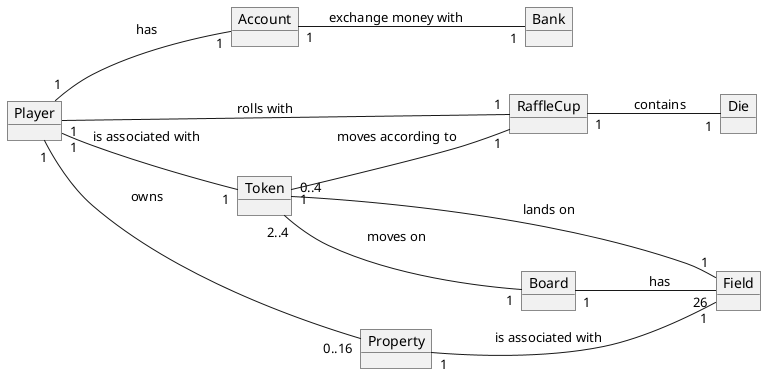 @startuml Domain_Model

left to right direction

object Account
object RaffleCup
object Die
object Bank
object Player
object Field
object Board
object Token
object Property

Player"1"--"1"Token: "is associated with"
Player"1"--"1"Account: "has"
Player"1" -- "1"RaffleCup: "rolls with"
Player "1"-- "0..16"Property: "owns"
Property "1"-- "1"Field: "is associated with"
RaffleCup"1"-- "1"Die: "contains"
Board "1"--"26" Field: "has"
Token "2..4"--"1" Board: "moves on"
Token"0..4" -- "1"Field: "lands on"
Account"1"--"1" Bank: "exchange money with"
Token"1" -- "1"RaffleCup: "moves according to"


@enduml